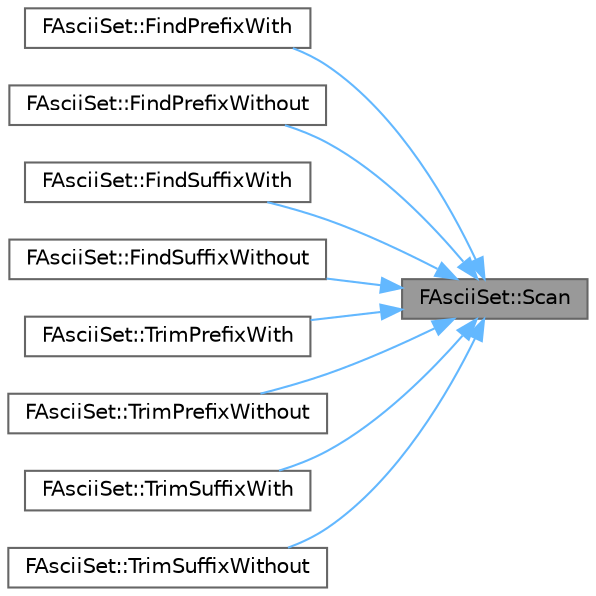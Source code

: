 digraph "FAsciiSet::Scan"
{
 // INTERACTIVE_SVG=YES
 // LATEX_PDF_SIZE
  bgcolor="transparent";
  edge [fontname=Helvetica,fontsize=10,labelfontname=Helvetica,labelfontsize=10];
  node [fontname=Helvetica,fontsize=10,shape=box,height=0.2,width=0.4];
  rankdir="RL";
  Node1 [id="Node000001",label="FAsciiSet::Scan",height=0.2,width=0.4,color="gray40", fillcolor="grey60", style="filled", fontcolor="black",tooltip=" "];
  Node1 -> Node2 [id="edge1_Node000001_Node000002",dir="back",color="steelblue1",style="solid",tooltip=" "];
  Node2 [id="Node000002",label="FAsciiSet::FindPrefixWith",height=0.2,width=0.4,color="grey40", fillcolor="white", style="filled",URL="$d4/d0e/classFAsciiSet.html#ae71b3dfc2a05775f0af9c131b717894e",tooltip="Get initial substring with all characters in set."];
  Node1 -> Node3 [id="edge2_Node000001_Node000003",dir="back",color="steelblue1",style="solid",tooltip=" "];
  Node3 [id="Node000003",label="FAsciiSet::FindPrefixWithout",height=0.2,width=0.4,color="grey40", fillcolor="white", style="filled",URL="$d4/d0e/classFAsciiSet.html#a3911f66a5b2a91e9ca3ceef0926b1cf8",tooltip="Get initial substring with no characters in set."];
  Node1 -> Node4 [id="edge3_Node000001_Node000004",dir="back",color="steelblue1",style="solid",tooltip=" "];
  Node4 [id="Node000004",label="FAsciiSet::FindSuffixWith",height=0.2,width=0.4,color="grey40", fillcolor="white", style="filled",URL="$d4/d0e/classFAsciiSet.html#ac7b8ff518388088ae17e3cc31c53c6df",tooltip="Get trailing substring with all characters in set."];
  Node1 -> Node5 [id="edge4_Node000001_Node000005",dir="back",color="steelblue1",style="solid",tooltip=" "];
  Node5 [id="Node000005",label="FAsciiSet::FindSuffixWithout",height=0.2,width=0.4,color="grey40", fillcolor="white", style="filled",URL="$d4/d0e/classFAsciiSet.html#ac23cdcddb83a5fbafea5dcecf09c6097",tooltip="Get trailing substring with no characters in set."];
  Node1 -> Node6 [id="edge5_Node000001_Node000006",dir="back",color="steelblue1",style="solid",tooltip=" "];
  Node6 [id="Node000006",label="FAsciiSet::TrimPrefixWith",height=0.2,width=0.4,color="grey40", fillcolor="white", style="filled",URL="$d4/d0e/classFAsciiSet.html#ac065908cbed6eafec58185c86964c7a3",tooltip="Trim initial characters in set."];
  Node1 -> Node7 [id="edge6_Node000001_Node000007",dir="back",color="steelblue1",style="solid",tooltip=" "];
  Node7 [id="Node000007",label="FAsciiSet::TrimPrefixWithout",height=0.2,width=0.4,color="grey40", fillcolor="white", style="filled",URL="$d4/d0e/classFAsciiSet.html#a9b74c03f3c93ad65fc40ba55c3293005",tooltip="Trim initial characters not in set."];
  Node1 -> Node8 [id="edge7_Node000001_Node000008",dir="back",color="steelblue1",style="solid",tooltip=" "];
  Node8 [id="Node000008",label="FAsciiSet::TrimSuffixWith",height=0.2,width=0.4,color="grey40", fillcolor="white", style="filled",URL="$d4/d0e/classFAsciiSet.html#a1d9718c78435e12e7437a6cd1ddd0618",tooltip="Trim trailing characters in set."];
  Node1 -> Node9 [id="edge8_Node000001_Node000009",dir="back",color="steelblue1",style="solid",tooltip=" "];
  Node9 [id="Node000009",label="FAsciiSet::TrimSuffixWithout",height=0.2,width=0.4,color="grey40", fillcolor="white", style="filled",URL="$d4/d0e/classFAsciiSet.html#a01cc4770c2079ccb849a50c586e1deab",tooltip="Trim trailing characters not in set."];
}
